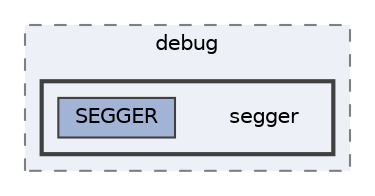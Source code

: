 digraph "build/modules/segger/CMakeFiles/modules__segger.dir/home/rt/ncs/modules/debug/segger"
{
 // LATEX_PDF_SIZE
  bgcolor="transparent";
  edge [fontname=Helvetica,fontsize=10,labelfontname=Helvetica,labelfontsize=10];
  node [fontname=Helvetica,fontsize=10,shape=box,height=0.2,width=0.4];
  compound=true
  subgraph clusterdir_0f51d167858f824e92802311f0ed60aa {
    graph [ bgcolor="#edf0f7", pencolor="grey50", label="debug", fontname=Helvetica,fontsize=10 style="filled,dashed", URL="dir_0f51d167858f824e92802311f0ed60aa.html",tooltip=""]
  subgraph clusterdir_cfa76dbe0896e231f043d8f572062407 {
    graph [ bgcolor="#edf0f7", pencolor="grey25", label="", fontname=Helvetica,fontsize=10 style="filled,bold", URL="dir_cfa76dbe0896e231f043d8f572062407.html",tooltip=""]
    dir_cfa76dbe0896e231f043d8f572062407 [shape=plaintext, label="segger"];
  dir_fd87c437719c85fe508e32a37e5a37c0 [label="SEGGER", fillcolor="#a2b4d6", color="grey25", style="filled", URL="dir_fd87c437719c85fe508e32a37e5a37c0.html",tooltip=""];
  }
  }
}
